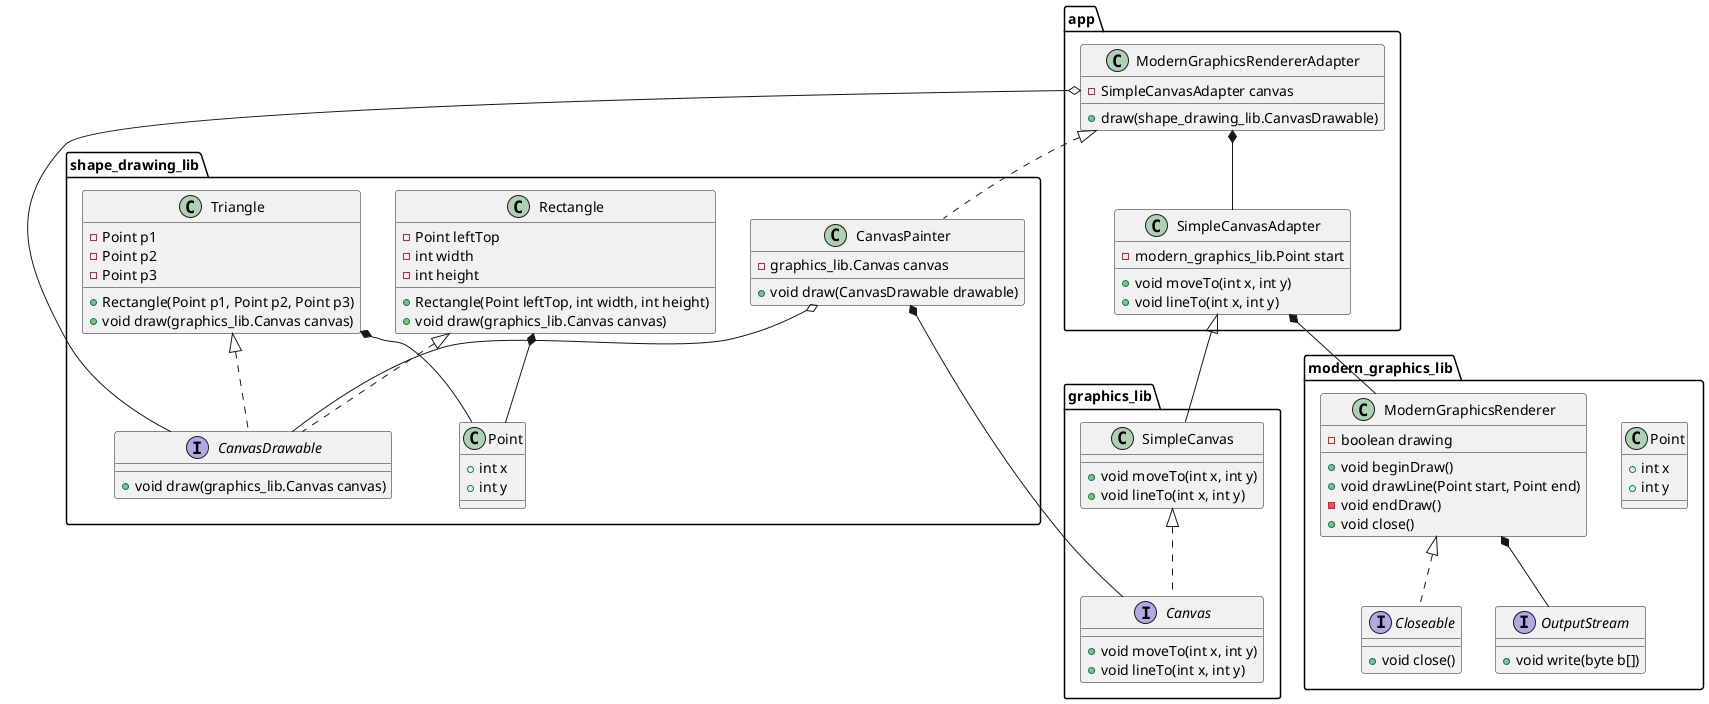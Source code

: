@startuml

namespace graphics_lib {

interface Canvas {
+ void moveTo(int x, int y)
+ void lineTo(int x, int y)
}

class SimpleCanvas {
+ void moveTo(int x, int y)
+ void lineTo(int x, int y)
}

SimpleCanvas <|.. Canvas

}

namespace shape_drawing_lib {

interface CanvasDrawable {
+ void draw(graphics_lib.Canvas canvas)
}

CanvasPainter o-- CanvasDrawable
CanvasPainter *-- graphics_lib.Canvas

class CanvasPainter {
- graphics_lib.Canvas canvas
+ void draw(CanvasDrawable drawable)
}

class Point {
+ int x
+ int y
}

Rectangle *-- Point
Rectangle <|.. CanvasDrawable

class Rectangle {
- Point leftTop
- int width
- int height
+ Rectangle(Point leftTop, int width, int height)
+ void draw(graphics_lib.Canvas canvas)
}

Triangle *-- Point
Triangle <|.. CanvasDrawable

class Triangle {
- Point p1
- Point p2
- Point p3
+ Rectangle(Point p1, Point p2, Point p3)
+ void draw(graphics_lib.Canvas canvas)
}

}

namespace modern_graphics_lib {

class Point {
+ int x
+ int y
}

interface Closeable {
+ void close()
}

interface OutputStream {
+ void write(byte b[])
}

ModernGraphicsRenderer <|.. Closeable
ModernGraphicsRenderer *-- OutputStream

class ModernGraphicsRenderer {
- boolean drawing
+ void beginDraw()
+ void drawLine(Point start, Point end)
- void endDraw()
+ void close()
}

}

namespace app {

SimpleCanvasAdapter <|-- graphics_lib.SimpleCanvas
SimpleCanvasAdapter *-- modern_graphics_lib.ModernGraphicsRenderer

class SimpleCanvasAdapter {
- modern_graphics_lib.Point start
+ void moveTo(int x, int y)
+ void lineTo(int x, int y)
}

ModernGraphicsRendererAdapter <|.. shape_drawing_lib.CanvasPainter
ModernGraphicsRendererAdapter *-- SimpleCanvasAdapter
ModernGraphicsRendererAdapter o-- shape_drawing_lib.CanvasDrawable

class ModernGraphicsRendererAdapter {
- SimpleCanvasAdapter canvas
+ draw(shape_drawing_lib.CanvasDrawable)
}

}

@enduml
